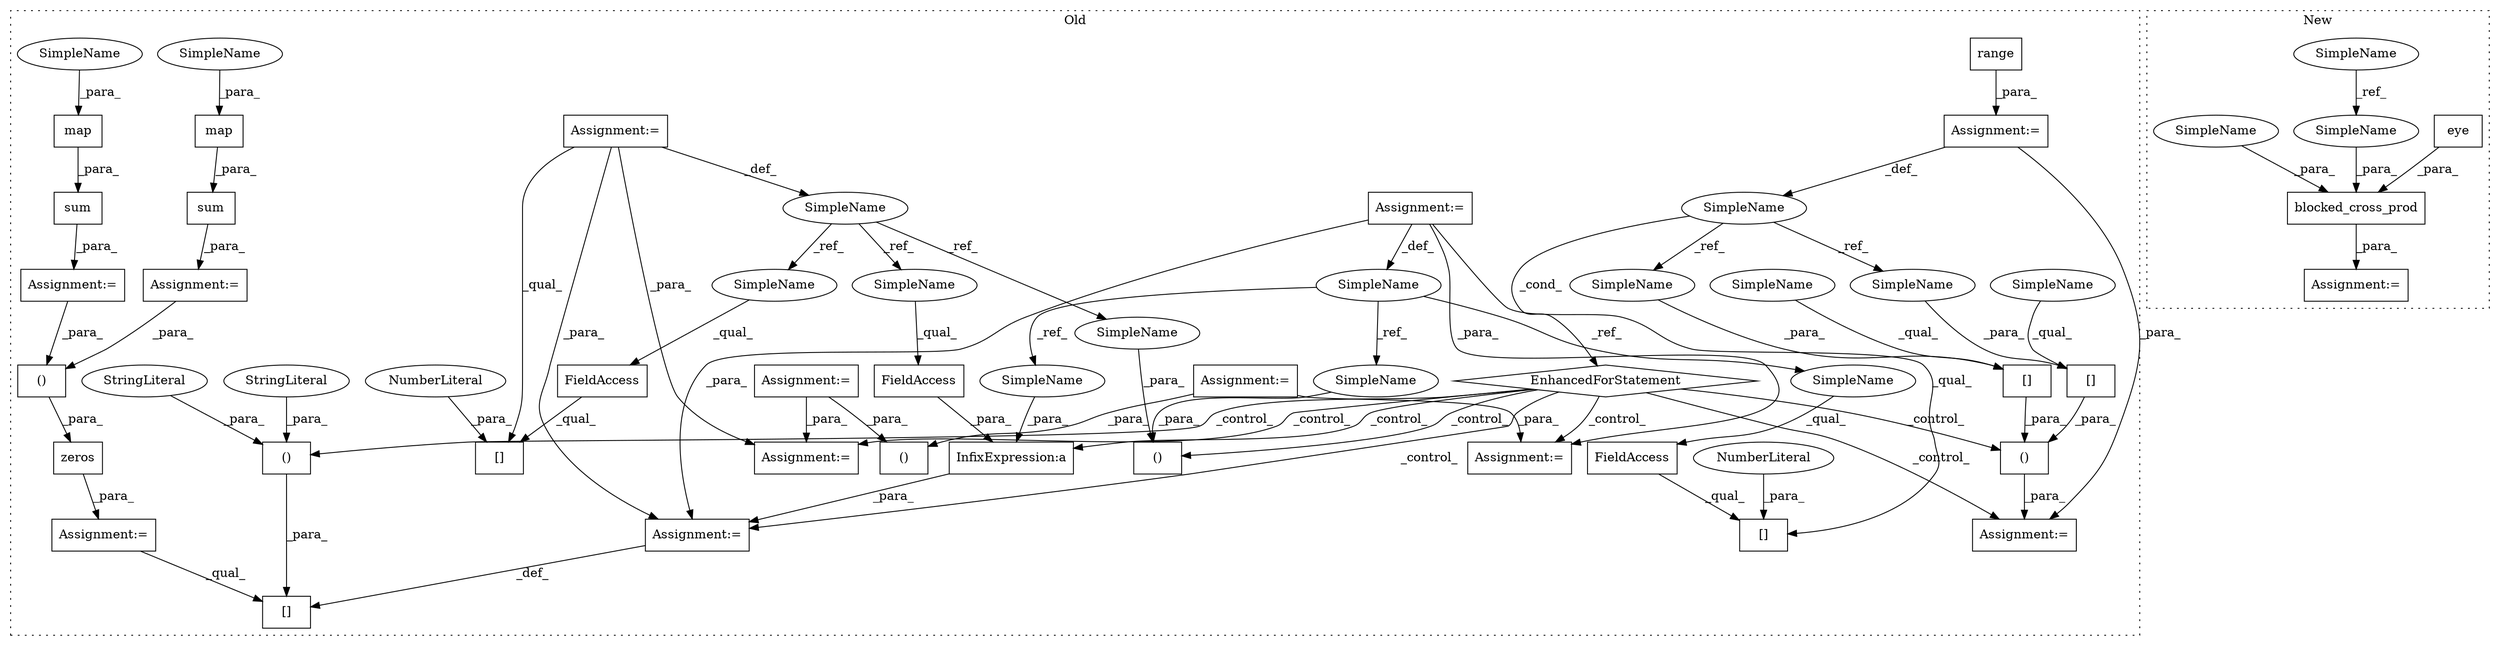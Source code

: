digraph G {
subgraph cluster0 {
1 [label="map" a="32" s="5302,5325" l="4,1" shape="box"];
3 [label="()" a="106" s="5348" l="23" shape="box"];
4 [label="[]" a="2" s="5550,5642" l="11,2" shape="box"];
5 [label="InfixExpression:a" a="27" s="5650" l="3" shape="box"];
6 [label="()" a="106" s="5561" l="81" shape="box"];
7 [label="EnhancedForStatement" a="70" s="5408,5477" l="53,2" shape="diamond"];
8 [label="()" a="106" s="5520" l="21" shape="box"];
9 [label="[]" a="2" s="5537,5540" l="2,1" shape="box"];
10 [label="()" a="106" s="5494" l="17" shape="box"];
11 [label="[]" a="2" s="5520,5523" l="2,1" shape="box"];
12 [label="range" a="32" s="5469,5476" l="6,1" shape="box"];
13 [label="SimpleName" a="42" s="5465" l="1" shape="ellipse"];
14 [label="sum" a="32" s="5256,5284" l="4,1" shape="box"];
15 [label="SimpleName" a="42" s="5100" l="2" shape="ellipse"];
16 [label="FieldAccess" a="22" s="5646" l="4" shape="box"];
18 [label="map" a="32" s="5260,5283" l="4,1" shape="box"];
19 [label="FieldAccess" a="22" s="5667" l="8" shape="box"];
20 [label="[]" a="2" s="5667,5677" l="9,1" shape="box"];
21 [label="NumberLiteral" a="34" s="5676" l="1" shape="ellipse"];
23 [label="sum" a="32" s="5298,5326" l="4,1" shape="box"];
24 [label="SimpleName" a="42" s="5123" l="2" shape="ellipse"];
25 [label="FieldAccess" a="22" s="5689" l="8" shape="box"];
26 [label="[]" a="2" s="5689,5699" l="9,1" shape="box"];
27 [label="NumberLiteral" a="34" s="5698" l="1" shape="ellipse"];
28 [label="Assignment:=" a="7" s="5665" l="2" shape="box"];
29 [label="Assignment:=" a="7" s="5123" l="2" shape="box"];
30 [label="Assignment:=" a="7" s="5336" l="1" shape="box"];
31 [label="Assignment:=" a="7" s="5030" l="1" shape="box"];
32 [label="()" a="106" s="5384" l="15" shape="box"];
33 [label="Assignment:=" a="7" s="5511" l="9" shape="box"];
34 [label="Assignment:=" a="7" s="5100" l="2" shape="box"];
35 [label="Assignment:=" a="7" s="5004" l="1" shape="box"];
36 [label="Assignment:=" a="7" s="5255" l="1" shape="box"];
38 [label="Assignment:=" a="7" s="5644" l="1" shape="box"];
39 [label="Assignment:=" a="7" s="5408,5477" l="53,2" shape="box"];
40 [label="StringLiteral" a="45" s="5561" l="34" shape="ellipse"];
41 [label="Assignment:=" a="7" s="5687" l="2" shape="box"];
42 [label="Assignment:=" a="7" s="5297" l="1" shape="box"];
43 [label="StringLiteral" a="45" s="5608" l="34" shape="ellipse"];
44 [label="zeros" a="32" s="5337,5371" l="11,2" shape="box"];
45 [label="SimpleName" a="42" s="5520" l="1" shape="ellipse"];
46 [label="SimpleName" a="42" s="5282" l="1" shape="ellipse"];
47 [label="SimpleName" a="42" s="5522" l="1" shape="ellipse"];
48 [label="SimpleName" a="42" s="5539" l="1" shape="ellipse"];
49 [label="SimpleName" a="42" s="5653" l="2" shape="ellipse"];
50 [label="SimpleName" a="42" s="5689" l="2" shape="ellipse"];
51 [label="SimpleName" a="42" s="5509" l="2" shape="ellipse"];
52 [label="SimpleName" a="42" s="5667" l="2" shape="ellipse"];
53 [label="SimpleName" a="42" s="5646" l="2" shape="ellipse"];
54 [label="SimpleName" a="42" s="5494" l="2" shape="ellipse"];
57 [label="SimpleName" a="42" s="5537" l="1" shape="ellipse"];
58 [label="SimpleName" a="42" s="5324" l="1" shape="ellipse"];
label = "Old";
style="dotted";
}
subgraph cluster1 {
2 [label="eye" a="32" s="5247,5252" l="4,1" shape="box"];
17 [label="blocked_cross_prod" a="32" s="5224,5253" l="19,1" shape="box"];
22 [label="SimpleName" a="42" s="5054" l="1" shape="ellipse"];
37 [label="Assignment:=" a="7" s="5223" l="1" shape="box"];
55 [label="SimpleName" a="42" s="5243" l="1" shape="ellipse"];
56 [label="SimpleName" a="42" s="5245" l="1" shape="ellipse"];
label = "New";
style="dotted";
}
1 -> 23 [label="_para_"];
2 -> 17 [label="_para_"];
3 -> 44 [label="_para_"];
5 -> 38 [label="_para_"];
6 -> 4 [label="_para_"];
7 -> 6 [label="_control_"];
7 -> 33 [label="_control_"];
7 -> 38 [label="_control_"];
7 -> 41 [label="_control_"];
7 -> 28 [label="_control_"];
7 -> 10 [label="_control_"];
7 -> 5 [label="_control_"];
7 -> 8 [label="_control_"];
8 -> 33 [label="_para_"];
9 -> 8 [label="_para_"];
11 -> 8 [label="_para_"];
12 -> 39 [label="_para_"];
13 -> 48 [label="_ref_"];
13 -> 47 [label="_ref_"];
13 -> 7 [label="_cond_"];
14 -> 36 [label="_para_"];
15 -> 52 [label="_ref_"];
15 -> 54 [label="_ref_"];
15 -> 53 [label="_ref_"];
16 -> 5 [label="_para_"];
17 -> 37 [label="_para_"];
18 -> 14 [label="_para_"];
19 -> 20 [label="_qual_"];
21 -> 20 [label="_para_"];
22 -> 56 [label="_ref_"];
23 -> 42 [label="_para_"];
24 -> 51 [label="_ref_"];
24 -> 50 [label="_ref_"];
24 -> 49 [label="_ref_"];
25 -> 26 [label="_qual_"];
27 -> 26 [label="_para_"];
29 -> 41 [label="_para_"];
29 -> 26 [label="_qual_"];
29 -> 24 [label="_def_"];
29 -> 38 [label="_para_"];
30 -> 4 [label="_qual_"];
31 -> 32 [label="_para_"];
31 -> 28 [label="_para_"];
34 -> 28 [label="_para_"];
34 -> 15 [label="_def_"];
34 -> 20 [label="_qual_"];
34 -> 38 [label="_para_"];
35 -> 32 [label="_para_"];
35 -> 41 [label="_para_"];
36 -> 3 [label="_para_"];
38 -> 4 [label="_def_"];
39 -> 13 [label="_def_"];
39 -> 33 [label="_para_"];
40 -> 6 [label="_para_"];
42 -> 3 [label="_para_"];
43 -> 6 [label="_para_"];
44 -> 30 [label="_para_"];
45 -> 11 [label="_qual_"];
46 -> 18 [label="_para_"];
47 -> 11 [label="_para_"];
48 -> 9 [label="_para_"];
49 -> 5 [label="_para_"];
50 -> 25 [label="_qual_"];
51 -> 10 [label="_para_"];
52 -> 19 [label="_qual_"];
53 -> 16 [label="_qual_"];
54 -> 10 [label="_para_"];
55 -> 17 [label="_para_"];
56 -> 17 [label="_para_"];
57 -> 9 [label="_qual_"];
58 -> 1 [label="_para_"];
}